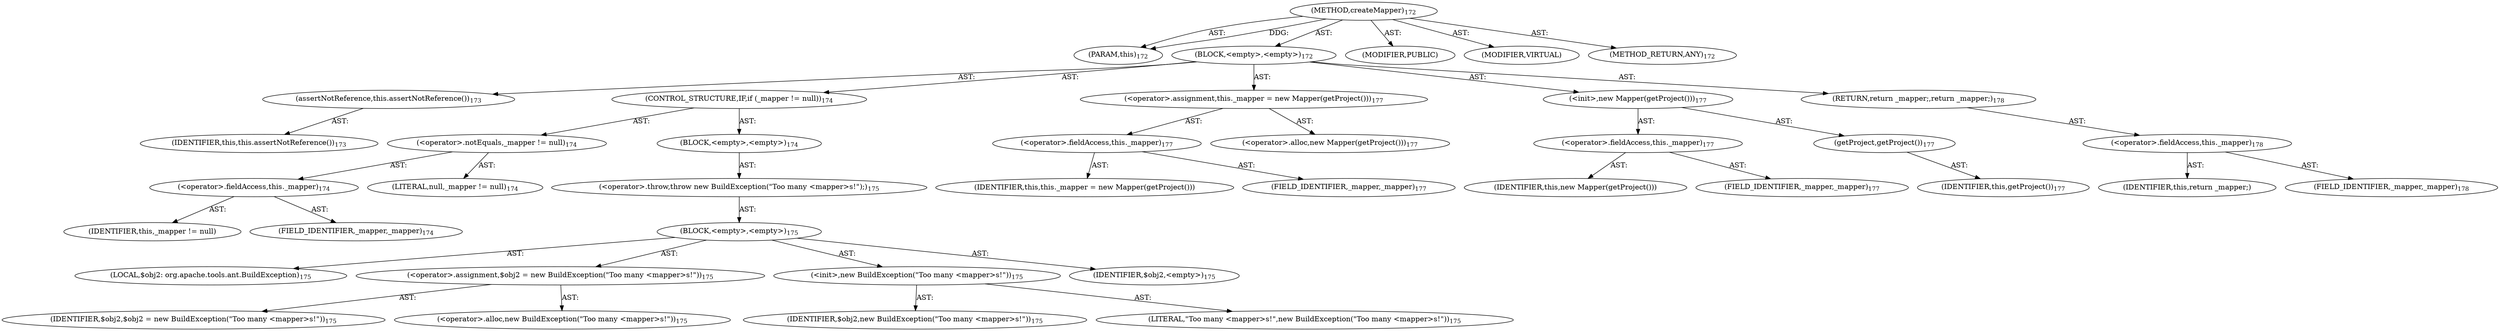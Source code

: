 digraph "createMapper" {  
"111669149710" [label = <(METHOD,createMapper)<SUB>172</SUB>> ]
"115964117003" [label = <(PARAM,this)<SUB>172</SUB>> ]
"25769803794" [label = <(BLOCK,&lt;empty&gt;,&lt;empty&gt;)<SUB>172</SUB>> ]
"30064771148" [label = <(assertNotReference,this.assertNotReference())<SUB>173</SUB>> ]
"68719476751" [label = <(IDENTIFIER,this,this.assertNotReference())<SUB>173</SUB>> ]
"47244640258" [label = <(CONTROL_STRUCTURE,IF,if (_mapper != null))<SUB>174</SUB>> ]
"30064771149" [label = <(&lt;operator&gt;.notEquals,_mapper != null)<SUB>174</SUB>> ]
"30064771150" [label = <(&lt;operator&gt;.fieldAccess,this._mapper)<SUB>174</SUB>> ]
"68719476835" [label = <(IDENTIFIER,this,_mapper != null)> ]
"55834574859" [label = <(FIELD_IDENTIFIER,_mapper,_mapper)<SUB>174</SUB>> ]
"90194313230" [label = <(LITERAL,null,_mapper != null)<SUB>174</SUB>> ]
"25769803795" [label = <(BLOCK,&lt;empty&gt;,&lt;empty&gt;)<SUB>174</SUB>> ]
"30064771151" [label = <(&lt;operator&gt;.throw,throw new BuildException(&quot;Too many &lt;mapper&gt;s!&quot;);)<SUB>175</SUB>> ]
"25769803796" [label = <(BLOCK,&lt;empty&gt;,&lt;empty&gt;)<SUB>175</SUB>> ]
"94489280521" [label = <(LOCAL,$obj2: org.apache.tools.ant.BuildException)<SUB>175</SUB>> ]
"30064771152" [label = <(&lt;operator&gt;.assignment,$obj2 = new BuildException(&quot;Too many &lt;mapper&gt;s!&quot;))<SUB>175</SUB>> ]
"68719476836" [label = <(IDENTIFIER,$obj2,$obj2 = new BuildException(&quot;Too many &lt;mapper&gt;s!&quot;))<SUB>175</SUB>> ]
"30064771153" [label = <(&lt;operator&gt;.alloc,new BuildException(&quot;Too many &lt;mapper&gt;s!&quot;))<SUB>175</SUB>> ]
"30064771154" [label = <(&lt;init&gt;,new BuildException(&quot;Too many &lt;mapper&gt;s!&quot;))<SUB>175</SUB>> ]
"68719476837" [label = <(IDENTIFIER,$obj2,new BuildException(&quot;Too many &lt;mapper&gt;s!&quot;))<SUB>175</SUB>> ]
"90194313231" [label = <(LITERAL,&quot;Too many &lt;mapper&gt;s!&quot;,new BuildException(&quot;Too many &lt;mapper&gt;s!&quot;))<SUB>175</SUB>> ]
"68719476838" [label = <(IDENTIFIER,$obj2,&lt;empty&gt;)<SUB>175</SUB>> ]
"30064771155" [label = <(&lt;operator&gt;.assignment,this._mapper = new Mapper(getProject()))<SUB>177</SUB>> ]
"30064771156" [label = <(&lt;operator&gt;.fieldAccess,this._mapper)<SUB>177</SUB>> ]
"68719476839" [label = <(IDENTIFIER,this,this._mapper = new Mapper(getProject()))> ]
"55834574860" [label = <(FIELD_IDENTIFIER,_mapper,_mapper)<SUB>177</SUB>> ]
"30064771157" [label = <(&lt;operator&gt;.alloc,new Mapper(getProject()))<SUB>177</SUB>> ]
"30064771158" [label = <(&lt;init&gt;,new Mapper(getProject()))<SUB>177</SUB>> ]
"30064771159" [label = <(&lt;operator&gt;.fieldAccess,this._mapper)<SUB>177</SUB>> ]
"68719476840" [label = <(IDENTIFIER,this,new Mapper(getProject()))> ]
"55834574861" [label = <(FIELD_IDENTIFIER,_mapper,_mapper)<SUB>177</SUB>> ]
"30064771160" [label = <(getProject,getProject())<SUB>177</SUB>> ]
"68719476752" [label = <(IDENTIFIER,this,getProject())<SUB>177</SUB>> ]
"146028888065" [label = <(RETURN,return _mapper;,return _mapper;)<SUB>178</SUB>> ]
"30064771161" [label = <(&lt;operator&gt;.fieldAccess,this._mapper)<SUB>178</SUB>> ]
"68719476841" [label = <(IDENTIFIER,this,return _mapper;)> ]
"55834574862" [label = <(FIELD_IDENTIFIER,_mapper,_mapper)<SUB>178</SUB>> ]
"133143986215" [label = <(MODIFIER,PUBLIC)> ]
"133143986216" [label = <(MODIFIER,VIRTUAL)> ]
"128849018894" [label = <(METHOD_RETURN,ANY)<SUB>172</SUB>> ]
  "111669149710" -> "115964117003"  [ label = "AST: "] 
  "111669149710" -> "25769803794"  [ label = "AST: "] 
  "111669149710" -> "133143986215"  [ label = "AST: "] 
  "111669149710" -> "133143986216"  [ label = "AST: "] 
  "111669149710" -> "128849018894"  [ label = "AST: "] 
  "25769803794" -> "30064771148"  [ label = "AST: "] 
  "25769803794" -> "47244640258"  [ label = "AST: "] 
  "25769803794" -> "30064771155"  [ label = "AST: "] 
  "25769803794" -> "30064771158"  [ label = "AST: "] 
  "25769803794" -> "146028888065"  [ label = "AST: "] 
  "30064771148" -> "68719476751"  [ label = "AST: "] 
  "47244640258" -> "30064771149"  [ label = "AST: "] 
  "47244640258" -> "25769803795"  [ label = "AST: "] 
  "30064771149" -> "30064771150"  [ label = "AST: "] 
  "30064771149" -> "90194313230"  [ label = "AST: "] 
  "30064771150" -> "68719476835"  [ label = "AST: "] 
  "30064771150" -> "55834574859"  [ label = "AST: "] 
  "25769803795" -> "30064771151"  [ label = "AST: "] 
  "30064771151" -> "25769803796"  [ label = "AST: "] 
  "25769803796" -> "94489280521"  [ label = "AST: "] 
  "25769803796" -> "30064771152"  [ label = "AST: "] 
  "25769803796" -> "30064771154"  [ label = "AST: "] 
  "25769803796" -> "68719476838"  [ label = "AST: "] 
  "30064771152" -> "68719476836"  [ label = "AST: "] 
  "30064771152" -> "30064771153"  [ label = "AST: "] 
  "30064771154" -> "68719476837"  [ label = "AST: "] 
  "30064771154" -> "90194313231"  [ label = "AST: "] 
  "30064771155" -> "30064771156"  [ label = "AST: "] 
  "30064771155" -> "30064771157"  [ label = "AST: "] 
  "30064771156" -> "68719476839"  [ label = "AST: "] 
  "30064771156" -> "55834574860"  [ label = "AST: "] 
  "30064771158" -> "30064771159"  [ label = "AST: "] 
  "30064771158" -> "30064771160"  [ label = "AST: "] 
  "30064771159" -> "68719476840"  [ label = "AST: "] 
  "30064771159" -> "55834574861"  [ label = "AST: "] 
  "30064771160" -> "68719476752"  [ label = "AST: "] 
  "146028888065" -> "30064771161"  [ label = "AST: "] 
  "30064771161" -> "68719476841"  [ label = "AST: "] 
  "30064771161" -> "55834574862"  [ label = "AST: "] 
  "111669149710" -> "115964117003"  [ label = "DDG: "] 
}
